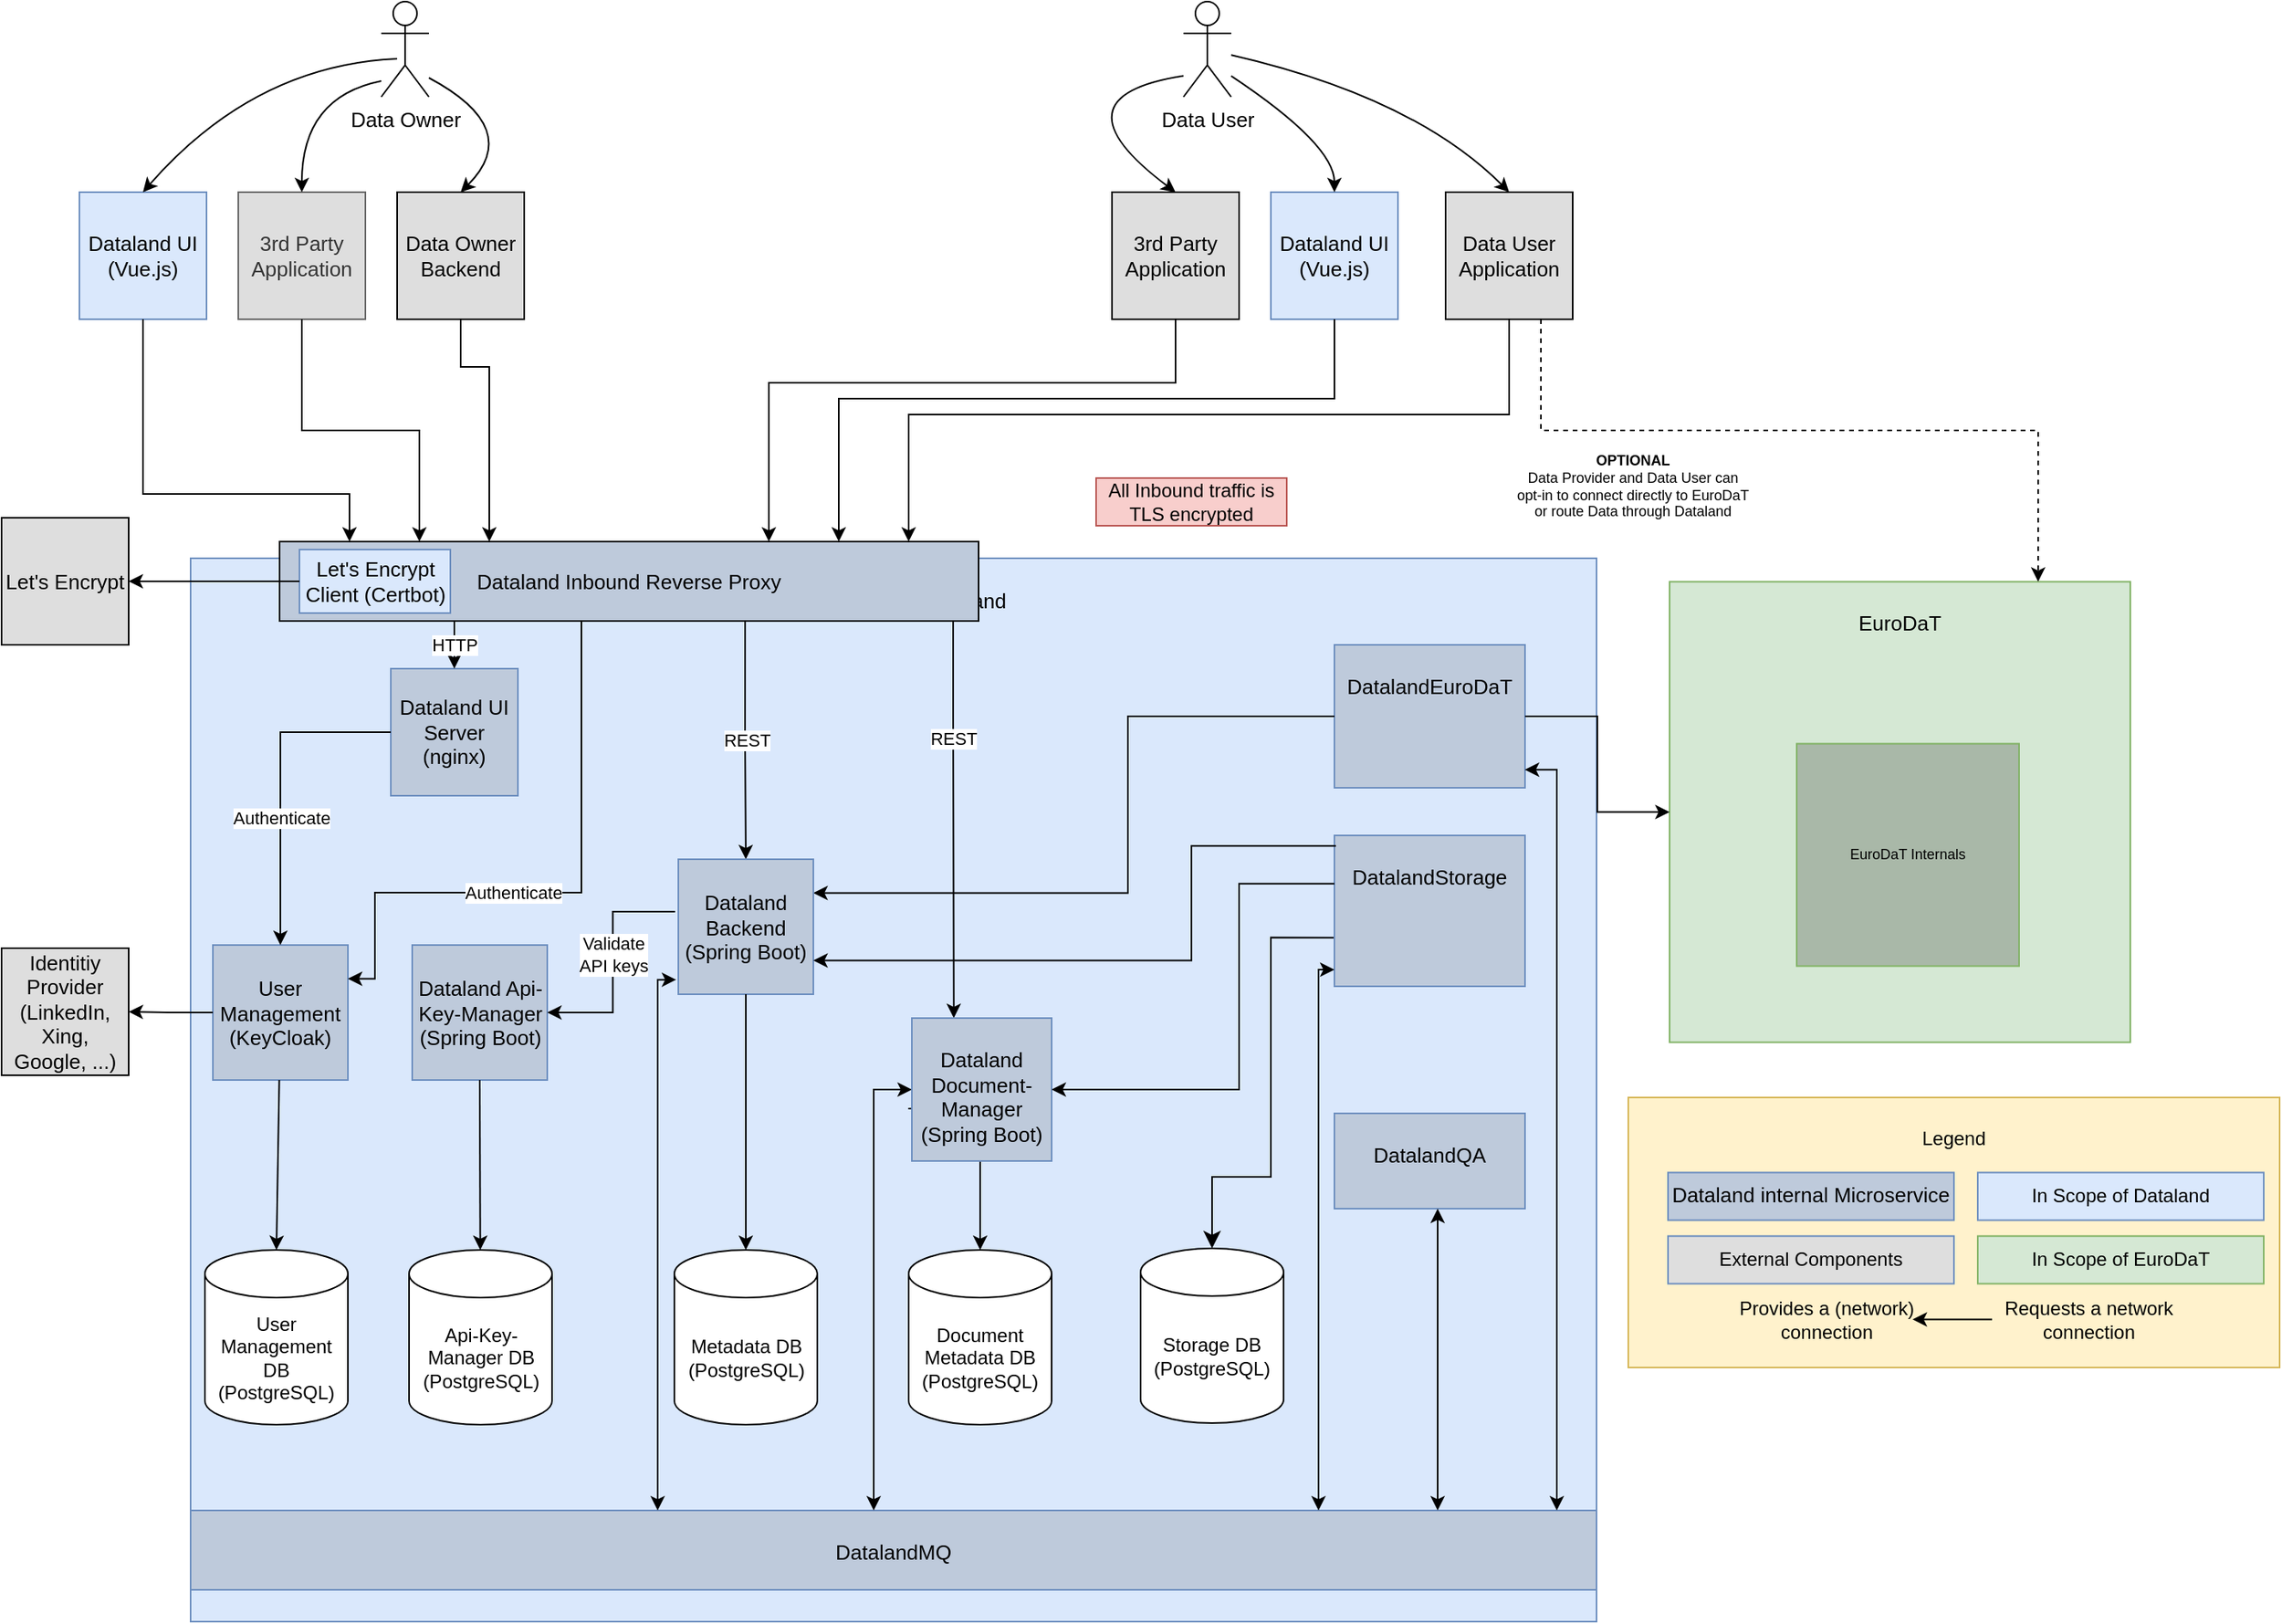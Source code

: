 <mxfile version="20.8.13" type="device"><diagram id="EgJ7EEfOsz50NrqOtSAN" name="Page-1"><mxGraphModel dx="1530" dy="922" grid="1" gridSize="10" guides="1" tooltips="1" connect="1" arrows="1" fold="1" page="1" pageScale="1" pageWidth="1654" pageHeight="1169" math="0" shadow="0"><root><mxCell id="0"/><mxCell id="1" parent="0"/><mxCell id="qYgubVpo4Vi_oRc76slj-7" value="Dataland" style="whiteSpace=wrap;html=1;fontSize=13;points=[[0,0,0,0,0],[0,0.25,0,0,0],[0,0.5,0,0,0],[0,0.75,0,0,0],[0,1,0,0,0],[0.1,0,0,0,0],[0.2,0,0,0,0],[0.25,1,0,0,0],[0.3,0,0,0,0],[0.4,0,0,0,0],[0.5,0,0,0,0],[0.5,1,0,0,0],[0.6,0,0,0,0],[0.7,0,0,0,0],[0.75,1,0,0,0],[0.8,0,0,0,0],[0.9,0,0,0,0],[1,0,0,0,0],[1,0.25,0,0,0],[1,0.5,0,0,0],[1,0.75,0,0,0],[1,1,0,0,0]];verticalAlign=top;spacingTop=12;fillColor=#dae8fc;strokeColor=#6c8ebf;imageAspect=0;spacingLeft=90;" parent="1" vertex="1"><mxGeometry x="200" y="360.5" width="885" height="669.5" as="geometry"/></mxCell><mxCell id="zA1G0P91OJ-XDcVy-FAF-19" value="&lt;span style=&quot;font-size: 13px&quot;&gt;Dataland Inbound Reverse Proxy&lt;/span&gt;" style="rounded=0;whiteSpace=wrap;html=1;fillColor=#BECADB;points=[[0,0,0,0,0],[0,0.25,0,0,0],[0,0.5,0,0,0],[0,0.75,0,0,0],[0,1,0,0,0],[0.1,0,0,0,0],[0.2,0,0,0,0],[0.25,1,0,0,0],[0.3,0,0,0,0],[0.4,0,0,0,0],[0.5,0,0,0,0],[0.5,1,0,0,0],[0.6,0,0,0,0],[0.7,0,0,0,0],[0.75,1,0,0,0],[0.8,0,0,0,0],[0.9,0,0,0,0],[1,0,0,0,0],[1,0.25,0,0,0],[1,0.5,0,0,0],[1,0.75,0,0,0],[1,1,0,0,0]];" parent="1" vertex="1"><mxGeometry x="256" y="350" width="440" height="50" as="geometry"/></mxCell><mxCell id="qYgubVpo4Vi_oRc76slj-55" value="EuroDaT" style="whiteSpace=wrap;html=1;aspect=fixed;fontSize=13;points=[[0,0,0,0,0],[0,0.25,0,0,0],[0,0.5,0,0,0],[0,0.75,0,0,0],[0,1,0,0,0],[0.1,0,0,0,0],[0.2,0,0,0,0],[0.25,1,0,0,0],[0.3,0,0,0,0],[0.4,0,0,0,0],[0.5,0,0,0,0],[0.5,1,0,0,0],[0.6,0,0,0,0],[0.7,0,0,0,0],[0.75,1,0,0,0],[0.8,0,0,0,0],[0.9,0,0,0,0],[1,0,0,0,0],[1,0.25,0,0,0],[1,0.5,0,0,0],[1,0.75,0,0,0],[1,1,0,0,0]];verticalAlign=top;spacingTop=12;fillColor=#d5e8d4;strokeColor=#82b366;" parent="1" vertex="1"><mxGeometry x="1131" y="375.25" width="290" height="290" as="geometry"/></mxCell><mxCell id="qYgubVpo4Vi_oRc76slj-3" value="Data Owner" style="shape=umlActor;verticalLabelPosition=bottom;verticalAlign=top;html=1;outlineConnect=0;fontSize=13;points=[[0,0.4,0,0,0],[0,0.6,0,0,0],[0,0.8,0,0,0],[0,1,0,0,0],[0.27,0.1,0,0,0],[0.5,0,0,0,0],[0.5,0.5,0,0,0],[0.77,0.1,0,0,0],[1,0.4,0,0,0],[1,0.6,0,0,0],[1,0.8,0,0,0],[1,1,0,0,0]];" parent="1" vertex="1"><mxGeometry x="320" y="10" width="30" height="60" as="geometry"/></mxCell><mxCell id="qYgubVpo4Vi_oRc76slj-8" value="Dataland UI&lt;br&gt;(Vue.js)" style="whiteSpace=wrap;html=1;aspect=fixed;fontSize=13;fillColor=#dae8fc;strokeColor=#6c8ebf;" parent="1" vertex="1"><mxGeometry x="130" y="130" width="80" height="80" as="geometry"/></mxCell><mxCell id="qYgubVpo4Vi_oRc76slj-9" value="3rd Party Application" style="whiteSpace=wrap;html=1;aspect=fixed;fontSize=13;fillColor=#DEDEDE;fontColor=#333333;strokeColor=#666666;" parent="1" vertex="1"><mxGeometry x="230" y="130" width="80" height="80" as="geometry"/></mxCell><mxCell id="qYgubVpo4Vi_oRc76slj-11" value="3rd Party Application" style="whiteSpace=wrap;html=1;aspect=fixed;fontSize=13;fillColor=#DEDEDE;" parent="1" vertex="1"><mxGeometry x="780" y="130" width="80" height="80" as="geometry"/></mxCell><mxCell id="qYgubVpo4Vi_oRc76slj-12" value="Dataland UI&lt;br&gt;(Vue.js)" style="whiteSpace=wrap;html=1;aspect=fixed;fontSize=13;fillColor=#dae8fc;strokeColor=#6c8ebf;" parent="1" vertex="1"><mxGeometry x="880" y="130" width="80" height="80" as="geometry"/></mxCell><mxCell id="qYgubVpo4Vi_oRc76slj-13" value="Data Owner Backend" style="whiteSpace=wrap;html=1;aspect=fixed;fontSize=13;fillColor=#DEDEDE;" parent="1" vertex="1"><mxGeometry x="330" y="130" width="80" height="80" as="geometry"/></mxCell><mxCell id="qYgubVpo4Vi_oRc76slj-14" value="Data User Application" style="whiteSpace=wrap;html=1;aspect=fixed;fontSize=13;fillColor=#DEDEDE;" parent="1" vertex="1"><mxGeometry x="990" y="130" width="80" height="80" as="geometry"/></mxCell><mxCell id="qYgubVpo4Vi_oRc76slj-16" value="" style="curved=1;endArrow=classic;html=1;rounded=0;fontSize=13;entryX=0.5;entryY=0;entryDx=0;entryDy=0;exitX=1;exitY=0.8;exitDx=0;exitDy=0;exitPerimeter=0;" parent="1" source="qYgubVpo4Vi_oRc76slj-3" target="qYgubVpo4Vi_oRc76slj-13" edge="1"><mxGeometry width="50" height="50" relative="1" as="geometry"><mxPoint x="360" y="34" as="sourcePoint"/><mxPoint x="470" y="15" as="targetPoint"/><Array as="points"><mxPoint x="410" y="90"/></Array></mxGeometry></mxCell><mxCell id="qYgubVpo4Vi_oRc76slj-19" value="" style="curved=1;endArrow=classic;html=1;rounded=0;fontSize=13;entryX=0.5;entryY=0;entryDx=0;entryDy=0;exitX=0;exitY=0.6;exitDx=0;exitDy=0;exitPerimeter=0;" parent="1" target="qYgubVpo4Vi_oRc76slj-8" edge="1"><mxGeometry width="50" height="50" relative="1" as="geometry"><mxPoint x="330" y="46.0" as="sourcePoint"/><mxPoint x="220" y="110" as="targetPoint"/><Array as="points"><mxPoint x="240" y="50"/></Array></mxGeometry></mxCell><mxCell id="qYgubVpo4Vi_oRc76slj-20" value="" style="curved=1;endArrow=classic;html=1;rounded=0;fontSize=13;entryX=0.5;entryY=0;entryDx=0;entryDy=0;" parent="1" target="qYgubVpo4Vi_oRc76slj-9" edge="1"><mxGeometry width="50" height="50" relative="1" as="geometry"><mxPoint x="320" y="60" as="sourcePoint"/><mxPoint x="180" y="140" as="targetPoint"/><Array as="points"><mxPoint x="270" y="70"/></Array></mxGeometry></mxCell><mxCell id="qYgubVpo4Vi_oRc76slj-23" value="" style="edgeStyle=elbowEdgeStyle;elbow=vertical;endArrow=classic;html=1;rounded=0;fontSize=13;exitX=0.5;exitY=1;exitDx=0;exitDy=0;entryX=0.1;entryY=0;entryDx=0;entryDy=0;entryPerimeter=0;startArrow=none;startFill=0;endFill=1;" parent="1" source="qYgubVpo4Vi_oRc76slj-8" target="zA1G0P91OJ-XDcVy-FAF-19" edge="1"><mxGeometry width="50" height="50" relative="1" as="geometry"><mxPoint x="630" y="590" as="sourcePoint"/><mxPoint x="680" y="540" as="targetPoint"/><Array as="points"><mxPoint x="320" y="320"/></Array></mxGeometry></mxCell><mxCell id="qYgubVpo4Vi_oRc76slj-24" value="" style="edgeStyle=elbowEdgeStyle;elbow=vertical;endArrow=classic;html=1;rounded=0;fontSize=13;exitX=0.5;exitY=1;exitDx=0;exitDy=0;entryX=0.2;entryY=0;entryDx=0;entryDy=0;entryPerimeter=0;" parent="1" source="qYgubVpo4Vi_oRc76slj-9" target="zA1G0P91OJ-XDcVy-FAF-19" edge="1"><mxGeometry width="50" height="50" relative="1" as="geometry"><mxPoint x="180" y="220" as="sourcePoint"/><mxPoint x="396" y="320" as="targetPoint"/><Array as="points"><mxPoint x="400" y="280"/></Array></mxGeometry></mxCell><mxCell id="qYgubVpo4Vi_oRc76slj-26" value="" style="edgeStyle=elbowEdgeStyle;elbow=vertical;endArrow=classic;html=1;rounded=0;fontSize=13;exitX=0.5;exitY=1;exitDx=0;exitDy=0;entryX=0.3;entryY=0;entryDx=0;entryDy=0;entryPerimeter=0;" parent="1" source="qYgubVpo4Vi_oRc76slj-13" target="zA1G0P91OJ-XDcVy-FAF-19" edge="1"><mxGeometry width="50" height="50" relative="1" as="geometry"><mxPoint x="420" y="220" as="sourcePoint"/><mxPoint x="530" y="330" as="targetPoint"/><Array as="points"><mxPoint x="450" y="240"/></Array></mxGeometry></mxCell><mxCell id="qYgubVpo4Vi_oRc76slj-27" value="" style="edgeStyle=elbowEdgeStyle;elbow=vertical;endArrow=classic;html=1;rounded=0;fontSize=13;exitX=0.5;exitY=1;exitDx=0;exitDy=0;entryX=0.7;entryY=0;entryDx=0;entryDy=0;entryPerimeter=0;" parent="1" source="qYgubVpo4Vi_oRc76slj-11" target="zA1G0P91OJ-XDcVy-FAF-19" edge="1"><mxGeometry width="50" height="50" relative="1" as="geometry"><mxPoint x="734" y="220" as="sourcePoint"/><mxPoint x="629" y="350" as="targetPoint"/><Array as="points"><mxPoint x="654" y="250"/></Array></mxGeometry></mxCell><mxCell id="qYgubVpo4Vi_oRc76slj-28" value="" style="edgeStyle=elbowEdgeStyle;elbow=vertical;endArrow=classic;html=1;rounded=0;fontSize=13;exitX=0.5;exitY=1;exitDx=0;exitDy=0;entryX=0.8;entryY=0;entryDx=0;entryDy=0;entryPerimeter=0;" parent="1" source="qYgubVpo4Vi_oRc76slj-12" target="zA1G0P91OJ-XDcVy-FAF-19" edge="1"><mxGeometry width="50" height="50" relative="1" as="geometry"><mxPoint x="740" y="220" as="sourcePoint"/><mxPoint x="616" y="370" as="targetPoint"/><Array as="points"><mxPoint x="664" y="260"/></Array></mxGeometry></mxCell><mxCell id="qYgubVpo4Vi_oRc76slj-29" value="" style="edgeStyle=elbowEdgeStyle;elbow=vertical;endArrow=classic;html=1;rounded=0;fontSize=13;exitX=0.5;exitY=1;exitDx=0;exitDy=0;entryX=0.9;entryY=0;entryDx=0;entryDy=0;entryPerimeter=0;" parent="1" source="qYgubVpo4Vi_oRc76slj-14" target="zA1G0P91OJ-XDcVy-FAF-19" edge="1"><mxGeometry width="50" height="50" relative="1" as="geometry"><mxPoint x="860" y="220" as="sourcePoint"/><mxPoint x="644" y="370" as="targetPoint"/><Array as="points"><mxPoint x="674" y="270"/></Array></mxGeometry></mxCell><mxCell id="qYgubVpo4Vi_oRc76slj-30" value="" style="curved=1;endArrow=classic;html=1;rounded=0;fontSize=13;entryX=0.5;entryY=0;entryDx=0;entryDy=0;exitX=1;exitY=0.56;exitDx=0;exitDy=0;exitPerimeter=0;" parent="1" source="qYgubVpo4Vi_oRc76slj-32" target="qYgubVpo4Vi_oRc76slj-14" edge="1"><mxGeometry width="50" height="50" relative="1" as="geometry"><mxPoint x="865" y="43.6" as="sourcePoint"/><mxPoint x="1055" y="147.93" as="targetPoint"/><Array as="points"><mxPoint x="970" y="70"/></Array></mxGeometry></mxCell><mxCell id="qYgubVpo4Vi_oRc76slj-32" value="Data User" style="shape=umlActor;verticalLabelPosition=bottom;verticalAlign=top;html=1;outlineConnect=0;fontSize=13;points=[[0,0.33,0,0,0],[0,0.56,0,0,0],[0,0.78,0,0,0],[0,1,0,0,0],[0.27,0.1,0,0,0],[0.5,0,0,0,0],[0.5,0.5,0,0,0],[0.77,0.1,0,0,0],[1,0.33,0,0,0],[1,0.56,0,0,0],[1,0.78,0,0,0],[1,1,0,0,0]];" parent="1" vertex="1"><mxGeometry x="825" y="10" width="30" height="60" as="geometry"/></mxCell><mxCell id="qYgubVpo4Vi_oRc76slj-35" value="" style="curved=1;endArrow=classic;html=1;rounded=0;fontSize=13;entryX=0.5;entryY=0;entryDx=0;entryDy=0;exitX=1;exitY=0.78;exitDx=0;exitDy=0;exitPerimeter=0;" parent="1" source="qYgubVpo4Vi_oRc76slj-32" target="qYgubVpo4Vi_oRc76slj-12" edge="1"><mxGeometry width="50" height="50" relative="1" as="geometry"><mxPoint x="865" y="56.8" as="sourcePoint"/><mxPoint x="980" y="140" as="targetPoint"/><Array as="points"><mxPoint x="920" y="100"/></Array></mxGeometry></mxCell><mxCell id="qYgubVpo4Vi_oRc76slj-36" value="" style="curved=1;endArrow=classic;html=1;rounded=0;fontSize=13;entryX=0.5;entryY=0;entryDx=0;entryDy=0;exitX=0;exitY=0.78;exitDx=0;exitDy=0;exitPerimeter=0;" parent="1" source="qYgubVpo4Vi_oRc76slj-32" target="qYgubVpo4Vi_oRc76slj-11" edge="1"><mxGeometry width="50" height="50" relative="1" as="geometry"><mxPoint x="780" y="50" as="sourcePoint"/><mxPoint x="860" y="140" as="targetPoint"/><Array as="points"><mxPoint x="740" y="70"/></Array></mxGeometry></mxCell><mxCell id="qYgubVpo4Vi_oRc76slj-45" value="Dataland UI&lt;br&gt;Server (nginx)" style="whiteSpace=wrap;html=1;aspect=fixed;fontSize=13;fillColor=#BECADB;strokeColor=#6c8ebf;" parent="1" vertex="1"><mxGeometry x="326" y="430" width="80" height="80" as="geometry"/></mxCell><mxCell id="qYgubVpo4Vi_oRc76slj-51" value="EuroDaT Internals" style="whiteSpace=wrap;html=1;aspect=fixed;fontSize=9;fillColor=#A9B8A8;strokeColor=#82b366;" parent="1" vertex="1"><mxGeometry x="1211" y="477.25" width="140" height="140" as="geometry"/></mxCell><mxCell id="qYgubVpo4Vi_oRc76slj-56" value="&lt;b&gt;OPTIONAL&lt;/b&gt;&lt;br&gt;Data Provider and Data User can opt-in to connect directly to EuroDaT or route Data through Dataland" style="text;html=1;strokeColor=none;fillColor=none;align=center;verticalAlign=middle;whiteSpace=wrap;rounded=0;fontSize=9;" parent="1" vertex="1"><mxGeometry x="1033" y="290" width="150" height="50" as="geometry"/></mxCell><mxCell id="qYgubVpo4Vi_oRc76slj-58" value="" style="edgeStyle=elbowEdgeStyle;elbow=vertical;endArrow=classic;html=1;rounded=0;fontSize=13;exitX=0.75;exitY=1;exitDx=0;exitDy=0;entryX=0.8;entryY=0;entryDx=0;entryDy=0;entryPerimeter=0;dashed=1;" parent="1" source="qYgubVpo4Vi_oRc76slj-14" target="qYgubVpo4Vi_oRc76slj-55" edge="1"><mxGeometry width="50" height="50" relative="1" as="geometry"><mxPoint x="980" y="220" as="sourcePoint"/><mxPoint x="1040" y="320" as="targetPoint"/><Array as="points"><mxPoint x="1020" y="280"/></Array></mxGeometry></mxCell><mxCell id="mH02m_fli5AvtXu53zwJ-12" value="User Management (KeyCloak)" style="whiteSpace=wrap;html=1;aspect=fixed;fontSize=13;fillColor=#BECADB;strokeColor=#6c8ebf;" parent="1" vertex="1"><mxGeometry x="214" y="604" width="85" height="85" as="geometry"/></mxCell><mxCell id="mH02m_fli5AvtXu53zwJ-16" value="Identitiy Provider (LinkedIn, Xing, Google, ...)" style="whiteSpace=wrap;html=1;aspect=fixed;fontSize=13;fillColor=#DEDEDE;" parent="1" vertex="1"><mxGeometry x="81" y="606" width="80" height="80" as="geometry"/></mxCell><mxCell id="mH02m_fli5AvtXu53zwJ-17" value="" style="endArrow=classic;html=1;rounded=0;entryX=1;entryY=0.5;entryDx=0;entryDy=0;edgeStyle=orthogonalEdgeStyle;exitX=0;exitY=0.5;exitDx=0;exitDy=0;" parent="1" source="mH02m_fli5AvtXu53zwJ-12" target="mH02m_fli5AvtXu53zwJ-16" edge="1"><mxGeometry width="50" height="50" relative="1" as="geometry"><mxPoint x="220" y="590" as="sourcePoint"/><mxPoint x="930" y="480" as="targetPoint"/></mxGeometry></mxCell><mxCell id="zA1G0P91OJ-XDcVy-FAF-11" value="REST" style="edgeStyle=orthogonalEdgeStyle;rounded=0;orthogonalLoop=1;jettySize=auto;html=1;strokeColor=default;entryX=0.5;entryY=0;entryDx=0;entryDy=0;exitX=0.666;exitY=1;exitDx=0;exitDy=0;exitPerimeter=0;" parent="1" source="zA1G0P91OJ-XDcVy-FAF-19" target="DR9oJObhZ_k65tFKSHen-2" edge="1"><mxGeometry relative="1" as="geometry"><mxPoint x="544.88" y="401" as="sourcePoint"/><mxPoint x="547" y="550" as="targetPoint"/><Array as="points"/></mxGeometry></mxCell><mxCell id="Ohn2PbvtHQVJ30cd-kOk-3" value="DatalandEuroDaT" style="whiteSpace=wrap;html=1;fontSize=13;points=[[0,0,0,0,0],[0,0.25,0,0,0],[0,0.5,0,0,0],[0,0.75,0,0,0],[0,1,0,0,0],[0.1,0,0,0,0],[0.2,0,0,0,0],[0.25,1,0,0,0],[0.3,0,0,0,0],[0.4,0,0,0,0],[0.5,0,0,0,0],[0.5,1,0,0,0],[0.6,0,0,0,0],[0.7,0,0,0,0],[0.75,1,0,0,0],[0.8,0,0,0,0],[0.9,0,0,0,0],[1,0,0,0,0],[1,0.25,0,0,0],[1,0.5,0,0,0],[1,0.75,0,0,0],[1,1,0,0,0]];verticalAlign=top;spacingTop=12;fillColor=#BECADB;strokeColor=#6c8ebf;imageAspect=0;" parent="1" vertex="1"><mxGeometry x="920" y="415" width="120" height="90" as="geometry"/></mxCell><mxCell id="zA1G0P91OJ-XDcVy-FAF-14" value="HTTP" style="edgeStyle=orthogonalEdgeStyle;rounded=0;orthogonalLoop=1;jettySize=auto;html=1;strokeColor=default;exitX=0.25;exitY=1;exitDx=0;exitDy=0;exitPerimeter=0;" parent="1" source="zA1G0P91OJ-XDcVy-FAF-19" target="qYgubVpo4Vi_oRc76slj-45" edge="1"><mxGeometry relative="1" as="geometry"><mxPoint x="396" y="460" as="sourcePoint"/></mxGeometry></mxCell><mxCell id="Ohn2PbvtHQVJ30cd-kOk-7" value="" style="edgeStyle=elbowEdgeStyle;elbow=horizontal;endArrow=none;html=1;rounded=0;fontSize=14;exitX=1;exitY=0.25;exitDx=0;exitDy=0;startArrow=classic;startFill=1;endFill=0;entryX=0;entryY=0.5;entryDx=0;entryDy=0;entryPerimeter=0;" parent="1" source="DR9oJObhZ_k65tFKSHen-2" target="Ohn2PbvtHQVJ30cd-kOk-3" edge="1"><mxGeometry width="50" height="50" relative="1" as="geometry"><mxPoint x="647" y="595" as="sourcePoint"/><mxPoint x="860" y="580" as="targetPoint"/><Array as="points"><mxPoint x="790" y="500"/><mxPoint x="610" y="550"/><mxPoint x="860" y="571"/></Array></mxGeometry></mxCell><mxCell id="gFxyuHnfqXO-C7nRIjgv-3" value="" style="group" parent="1" vertex="1" connectable="0"><mxGeometry x="937" y="700" width="410" height="170" as="geometry"/></mxCell><mxCell id="mH02m_fli5AvtXu53zwJ-22" value="Legend" style="rounded=0;whiteSpace=wrap;html=1;fillColor=#fff2cc;gradientDirection=north;verticalAlign=top;spacingTop=12;strokeColor=#d6b656;" parent="gFxyuHnfqXO-C7nRIjgv-3" vertex="1"><mxGeometry x="168" width="410" height="170" as="geometry"/></mxCell><mxCell id="mH02m_fli5AvtXu53zwJ-26" value="" style="group" parent="gFxyuHnfqXO-C7nRIjgv-3" vertex="1" connectable="0"><mxGeometry x="233" y="124.75" width="280" height="30" as="geometry"/></mxCell><mxCell id="mH02m_fli5AvtXu53zwJ-9" value="" style="endArrow=classic;html=1;rounded=0;" parent="mH02m_fli5AvtXu53zwJ-26" edge="1"><mxGeometry width="50" height="50" relative="1" as="geometry"><mxPoint x="164" y="15" as="sourcePoint"/><mxPoint x="114" y="15.0" as="targetPoint"/></mxGeometry></mxCell><mxCell id="mH02m_fli5AvtXu53zwJ-10" value="Provides a (network) connection" style="text;html=1;strokeColor=none;fillColor=none;align=center;verticalAlign=middle;whiteSpace=wrap;rounded=0;" parent="mH02m_fli5AvtXu53zwJ-26" vertex="1"><mxGeometry width="120" height="30" as="geometry"/></mxCell><mxCell id="mH02m_fli5AvtXu53zwJ-11" value="Requests a network connection" style="text;html=1;strokeColor=none;fillColor=none;align=center;verticalAlign=middle;whiteSpace=wrap;rounded=0;" parent="mH02m_fli5AvtXu53zwJ-26" vertex="1"><mxGeometry x="170" width="110" height="30" as="geometry"/></mxCell><mxCell id="mH02m_fli5AvtXu53zwJ-27" value="In Scope of Dataland" style="rounded=0;whiteSpace=wrap;html=1;fillColor=#dae8fc;gradientDirection=north;strokeColor=#6c8ebf;" parent="gFxyuHnfqXO-C7nRIjgv-3" vertex="1"><mxGeometry x="388" y="47.25" width="180" height="30" as="geometry"/></mxCell><mxCell id="mH02m_fli5AvtXu53zwJ-28" value="In Scope of EuroDaT" style="rounded=0;whiteSpace=wrap;html=1;fillColor=#d5e8d4;gradientDirection=north;strokeColor=#82b366;" parent="gFxyuHnfqXO-C7nRIjgv-3" vertex="1"><mxGeometry x="388" y="87.25" width="180" height="30" as="geometry"/></mxCell><mxCell id="mH02m_fli5AvtXu53zwJ-29" value="External Components" style="rounded=0;whiteSpace=wrap;html=1;fillColor=#DEDEDE;gradientDirection=north;strokeColor=#6c8ebf;" parent="gFxyuHnfqXO-C7nRIjgv-3" vertex="1"><mxGeometry x="193" y="87.25" width="180" height="30" as="geometry"/></mxCell><mxCell id="gFxyuHnfqXO-C7nRIjgv-1" value="Dataland internal Microservice" style="whiteSpace=wrap;html=1;fontSize=13;points=[[0,0,0,0,0],[0,0.25,0,0,0],[0,0.5,0,0,0],[0,0.75,0,0,0],[0,1,0,0,0],[0.1,0,0,0,0],[0.2,0,0,0,0],[0.25,1,0,0,0],[0.3,0,0,0,0],[0.4,0,0,0,0],[0.5,0,0,0,0],[0.5,1,0,0,0],[0.6,0,0,0,0],[0.7,0,0,0,0],[0.75,1,0,0,0],[0.8,0,0,0,0],[0.9,0,0,0,0],[1,0,0,0,0],[1,0.25,0,0,0],[1,0.5,0,0,0],[1,0.75,0,0,0],[1,1,0,0,0]];verticalAlign=top;spacingTop=0;fillColor=#BECADB;strokeColor=#6c8ebf;imageAspect=0;" parent="gFxyuHnfqXO-C7nRIjgv-3" vertex="1"><mxGeometry x="193" y="47.25" width="180" height="30" as="geometry"/></mxCell><mxCell id="6PYsqiufvhZ7fBHrDK44-1" value="Let's Encrypt Client (Certbot)" style="whiteSpace=wrap;html=1;fontSize=13;fillColor=#dae8fc;strokeColor=#6c8ebf;" parent="1" vertex="1"><mxGeometry x="268.5" y="355" width="95" height="40" as="geometry"/></mxCell><mxCell id="6PYsqiufvhZ7fBHrDK44-3" value="Let's Encrypt" style="whiteSpace=wrap;html=1;aspect=fixed;fontSize=13;fillColor=#DEDEDE;" parent="1" vertex="1"><mxGeometry x="81" y="335" width="80" height="80" as="geometry"/></mxCell><mxCell id="6PYsqiufvhZ7fBHrDK44-4" value="" style="endArrow=classic;html=1;rounded=0;entryX=1;entryY=0.5;entryDx=0;entryDy=0;exitX=0;exitY=0.5;exitDx=0;exitDy=0;" parent="1" source="6PYsqiufvhZ7fBHrDK44-1" target="6PYsqiufvhZ7fBHrDK44-3" edge="1"><mxGeometry width="50" height="50" relative="1" as="geometry"><mxPoint x="330" y="900" as="sourcePoint"/><mxPoint x="380" y="850" as="targetPoint"/><Array as="points"/></mxGeometry></mxCell><mxCell id="6PYsqiufvhZ7fBHrDK44-7" value="All Inbound traffic is TLS encrypted" style="text;html=1;strokeColor=#b85450;fillColor=#f8cecc;align=center;verticalAlign=middle;whiteSpace=wrap;rounded=0;" parent="1" vertex="1"><mxGeometry x="770" y="310" width="120" height="30" as="geometry"/></mxCell><mxCell id="y_uC0qE6L70KLA-_5PZM-6" value="" style="endArrow=classic;html=1;rounded=0;entryX=0.5;entryY=0;entryDx=0;entryDy=0;entryPerimeter=0;" parent="1" source="mH02m_fli5AvtXu53zwJ-12" target="DR9oJObhZ_k65tFKSHen-3" edge="1"><mxGeometry width="50" height="50" relative="1" as="geometry"><mxPoint x="244" y="640" as="sourcePoint"/><mxPoint x="254" y="670" as="targetPoint"/></mxGeometry></mxCell><mxCell id="DR9oJObhZ_k65tFKSHen-1" value="&lt;div&gt;Dataland Api-Key-Manager&lt;/div&gt;&lt;div&gt;(Spring Boot)&lt;br&gt;&lt;/div&gt;" style="whiteSpace=wrap;html=1;aspect=fixed;fontSize=13;fillColor=#BECADB;strokeColor=#6c8ebf;" parent="1" vertex="1"><mxGeometry x="339.5" y="604" width="85" height="85" as="geometry"/></mxCell><mxCell id="DR9oJObhZ_k65tFKSHen-2" value="Dataland Backend (Spring Boot)" style="whiteSpace=wrap;html=1;aspect=fixed;fontSize=13;fillColor=#BECADB;strokeColor=#6c8ebf;" parent="1" vertex="1"><mxGeometry x="507" y="550" width="85" height="85" as="geometry"/></mxCell><mxCell id="DR9oJObhZ_k65tFKSHen-3" value="User Management DB&lt;br&gt;&lt;div&gt;(PostgreSQL)&lt;/div&gt;" style="shape=cylinder3;whiteSpace=wrap;html=1;boundedLbl=1;backgroundOutline=1;size=15;" parent="1" vertex="1"><mxGeometry x="209" y="796" width="90" height="110" as="geometry"/></mxCell><mxCell id="DR9oJObhZ_k65tFKSHen-5" value="Metadata DB (PostgreSQL)" style="shape=cylinder3;whiteSpace=wrap;html=1;boundedLbl=1;backgroundOutline=1;size=15;" parent="1" vertex="1"><mxGeometry x="504.5" y="796" width="90" height="110" as="geometry"/></mxCell><mxCell id="DR9oJObhZ_k65tFKSHen-8" value="" style="endArrow=classic;html=1;rounded=0;exitX=0.5;exitY=1;exitDx=0;exitDy=0;" parent="1" source="DR9oJObhZ_k65tFKSHen-2" target="DR9oJObhZ_k65tFKSHen-5" edge="1"><mxGeometry width="50" height="50" relative="1" as="geometry"><mxPoint x="404" y="645" as="sourcePoint"/><mxPoint x="404" y="685" as="targetPoint"/></mxGeometry></mxCell><mxCell id="DR9oJObhZ_k65tFKSHen-9" value="Api-Key-Manager DB (PostgreSQL)" style="shape=cylinder3;whiteSpace=wrap;html=1;boundedLbl=1;backgroundOutline=1;size=15;" parent="1" vertex="1"><mxGeometry x="337.5" y="796" width="90" height="110" as="geometry"/></mxCell><mxCell id="DR9oJObhZ_k65tFKSHen-10" value="" style="endArrow=classic;html=1;rounded=0;exitX=0.5;exitY=1;exitDx=0;exitDy=0;" parent="1" source="DR9oJObhZ_k65tFKSHen-1" target="DR9oJObhZ_k65tFKSHen-9" edge="1"><mxGeometry width="50" height="50" relative="1" as="geometry"><mxPoint x="454.5" y="673" as="sourcePoint"/><mxPoint x="454.5" y="713" as="targetPoint"/></mxGeometry></mxCell><mxCell id="DR9oJObhZ_k65tFKSHen-16" value="Authenticate" style="edgeStyle=orthogonalEdgeStyle;rounded=0;orthogonalLoop=1;jettySize=auto;html=1;strokeColor=default;exitX=0;exitY=0.5;exitDx=0;exitDy=0;" parent="1" source="qYgubVpo4Vi_oRc76slj-45" target="mH02m_fli5AvtXu53zwJ-12" edge="1"><mxGeometry x="0.216" relative="1" as="geometry"><mxPoint x="541.88" y="411" as="sourcePoint"/><mxPoint x="543.5" y="560" as="targetPoint"/><mxPoint as="offset"/></mxGeometry></mxCell><mxCell id="DR9oJObhZ_k65tFKSHen-17" value="Authenticate" style="edgeStyle=orthogonalEdgeStyle;rounded=0;orthogonalLoop=1;jettySize=auto;html=1;strokeColor=default;exitX=0.5;exitY=1;exitDx=0;exitDy=0;entryX=1;entryY=0.25;entryDx=0;entryDy=0;exitPerimeter=0;" parent="1" source="zA1G0P91OJ-XDcVy-FAF-19" target="mH02m_fli5AvtXu53zwJ-12" edge="1"><mxGeometry x="0.216" relative="1" as="geometry"><mxPoint x="336" y="480" as="sourcePoint"/><mxPoint x="288.5" y="560" as="targetPoint"/><mxPoint as="offset"/><Array as="points"><mxPoint x="446" y="400"/><mxPoint x="446" y="571"/><mxPoint x="316" y="571"/><mxPoint x="316" y="625"/></Array></mxGeometry></mxCell><mxCell id="DR9oJObhZ_k65tFKSHen-19" value="Validate&lt;br&gt;&lt;div&gt;API keys&lt;/div&gt;" style="edgeStyle=orthogonalEdgeStyle;rounded=0;orthogonalLoop=1;jettySize=auto;html=1;strokeColor=default;exitX=-0.024;exitY=0.388;exitDx=0;exitDy=0;entryX=1;entryY=0.5;entryDx=0;entryDy=0;exitPerimeter=0;" parent="1" source="DR9oJObhZ_k65tFKSHen-2" target="DR9oJObhZ_k65tFKSHen-1" edge="1"><mxGeometry x="-0.081" relative="1" as="geometry"><mxPoint x="501" y="581.25" as="sourcePoint"/><mxPoint x="331" y="581.25" as="targetPoint"/><mxPoint as="offset"/></mxGeometry></mxCell><mxCell id="7kdBm1JOV7n9qNDvlcMK-1" value="DatalandStorage" style="whiteSpace=wrap;html=1;fontSize=13;points=[[0,0,0,0,0],[0,0.25,0,0,0],[0,0.5,0,0,0],[0,0.75,0,0,0],[0,1,0,0,0],[0.1,0,0,0,0],[0.2,0,0,0,0],[0.25,1,0,0,0],[0.3,0,0,0,0],[0.4,0,0,0,0],[0.5,0,0,0,0],[0.5,1,0,0,0],[0.6,0,0,0,0],[0.7,0,0,0,0],[0.75,1,0,0,0],[0.8,0,0,0,0],[0.9,0,0,0,0],[1,0,0,0,0],[1,0.25,0,0,0],[1,0.5,0,0,0],[1,0.75,0,0,0],[1,1,0,0,0]];verticalAlign=top;spacingTop=12;fillColor=#BECADB;strokeColor=#6c8ebf;imageAspect=0;" parent="1" vertex="1"><mxGeometry x="920" y="535" width="120" height="95" as="geometry"/></mxCell><mxCell id="7kdBm1JOV7n9qNDvlcMK-2" value="" style="edgeStyle=elbowEdgeStyle;elbow=horizontal;endArrow=none;html=1;rounded=0;fontSize=14;exitX=1;exitY=0.75;exitDx=0;exitDy=0;startArrow=classic;startFill=1;endFill=0;entryX=0.008;entryY=0.07;entryDx=0;entryDy=0;entryPerimeter=0;" parent="1" source="DR9oJObhZ_k65tFKSHen-2" target="7kdBm1JOV7n9qNDvlcMK-1" edge="1"><mxGeometry x="0.323" y="-3" width="50" height="50" relative="1" as="geometry"><mxPoint x="626" y="606.13" as="sourcePoint"/><mxPoint x="747" y="589.88" as="targetPoint"/><mxPoint x="-3" y="-3" as="offset"/><Array as="points"><mxPoint x="830" y="570"/></Array></mxGeometry></mxCell><mxCell id="7kdBm1JOV7n9qNDvlcMK-3" value="Storage DB (PostgreSQL)" style="shape=cylinder3;whiteSpace=wrap;html=1;boundedLbl=1;backgroundOutline=1;size=15;" parent="1" vertex="1"><mxGeometry x="798" y="795" width="90" height="110" as="geometry"/></mxCell><mxCell id="7kdBm1JOV7n9qNDvlcMK-7" value="DatalandMQ" style="whiteSpace=wrap;html=1;fontSize=13;points=[[0,0,0,0,0],[0,0.25,0,0,0],[0,0.5,0,0,0],[0,0.75,0,0,0],[0,1,0,0,0],[0.1,0,0,0,0],[0.2,0,0,0,0],[0.25,1,0,0,0],[0.3,0,0,0,0],[0.4,0,0,0,0],[0.5,0,0,0,0],[0.5,1,0,0,0],[0.6,0,0,0,0],[0.7,0,0,0,0],[0.75,1,0,0,0],[0.8,0,0,0,0],[0.9,0,0,0,0],[1,0,0,0,0],[1,0.25,0,0,0],[1,0.5,0,0,0],[1,0.75,0,0,0],[1,1,0,0,0]];verticalAlign=top;spacingTop=12;fillColor=#BECADB;strokeColor=#6c8ebf;imageAspect=0;" parent="1" vertex="1"><mxGeometry x="200" y="960" width="885" height="50" as="geometry"/></mxCell><mxCell id="7kdBm1JOV7n9qNDvlcMK-8" value="DatalandQA" style="whiteSpace=wrap;html=1;fontSize=13;points=[[0,0,0,0,0],[0,0.25,0,0,0],[0,0.5,0,0,0],[0,0.75,0,0,0],[0,1,0,0,0],[0.1,0,0,0,0],[0.2,0,0,0,0],[0.25,1,0,0,0],[0.3,0,0,0,0],[0.4,0,0,0,0],[0.5,0,0,0,0],[0.5,1,0,0,0],[0.6,0,0,0,0],[0.7,0,0,0,0],[0.75,1,0,0,0],[0.8,0,0,0,0],[0.9,0,0,0,0],[1,0,0,0,0],[1,0.25,0,0,0],[1,0.5,0,0,0],[1,0.75,0,0,0],[1,1,0,0,0]];verticalAlign=top;spacingTop=12;fillColor=#BECADB;strokeColor=#6c8ebf;imageAspect=0;" parent="1" vertex="1"><mxGeometry x="920" y="710" width="120" height="60" as="geometry"/></mxCell><mxCell id="7kdBm1JOV7n9qNDvlcMK-11" value="" style="edgeStyle=elbowEdgeStyle;elbow=horizontal;endArrow=classic;html=1;rounded=0;fontSize=14;startArrow=classic;startFill=1;endFill=1;exitX=0.9;exitY=0;exitDx=0;exitDy=0;exitPerimeter=0;" parent="1" edge="1"><mxGeometry width="50" height="50" relative="1" as="geometry"><mxPoint x="985" y="960" as="sourcePoint"/><mxPoint x="985" y="770" as="targetPoint"/><Array as="points"/></mxGeometry></mxCell><mxCell id="7kdBm1JOV7n9qNDvlcMK-12" value="" style="edgeStyle=elbowEdgeStyle;elbow=horizontal;endArrow=none;html=1;rounded=0;fontSize=14;exitX=0;exitY=0.5;exitDx=0;exitDy=0;startArrow=classic;startFill=1;endFill=0;exitPerimeter=0;" parent="1" source="qYgubVpo4Vi_oRc76slj-55" target="Ohn2PbvtHQVJ30cd-kOk-3" edge="1"><mxGeometry width="50" height="50" relative="1" as="geometry"><mxPoint x="840" y="689" as="sourcePoint"/><mxPoint x="1064" y="702.75" as="targetPoint"/></mxGeometry></mxCell><mxCell id="sB5eeleryVGSGp_KeWAm-1" value="" style="edgeStyle=elbowEdgeStyle;elbow=horizontal;endArrow=classic;html=1;rounded=0;fontSize=14;startArrow=classic;startFill=1;endFill=1;entryX=-0.016;entryY=0.892;entryDx=0;entryDy=0;entryPerimeter=0;" parent="1" target="DR9oJObhZ_k65tFKSHen-2" edge="1"><mxGeometry width="50" height="50" relative="1" as="geometry"><mxPoint x="494" y="960" as="sourcePoint"/><mxPoint x="511.935" y="625.995" as="targetPoint"/><Array as="points"><mxPoint x="494" y="680.94"/><mxPoint x="504" y="710.94"/><mxPoint x="494" y="800.94"/></Array></mxGeometry></mxCell><mxCell id="3SZXkXOq1pJlh3ODcpMn-4" value="" style="edgeStyle=elbowEdgeStyle;elbow=horizontal;endArrow=classic;html=1;rounded=0;fontSize=14;exitX=0.5;exitY=1;exitDx=0;exitDy=0;exitPerimeter=0;entryX=0.5;entryY=0;entryDx=0;entryDy=0;entryPerimeter=0;" edge="1" parent="1" source="3SZXkXOq1pJlh3ODcpMn-2" target="3SZXkXOq1pJlh3ODcpMn-6"><mxGeometry width="50" height="50" relative="1" as="geometry"><mxPoint x="652" y="730" as="sourcePoint"/><mxPoint x="650" y="780" as="targetPoint"/><Array as="points"><mxPoint x="697" y="780"/><mxPoint x="670" y="760"/><mxPoint x="730" y="610"/><mxPoint x="790" y="690"/></Array></mxGeometry></mxCell><mxCell id="3SZXkXOq1pJlh3ODcpMn-6" value="Document&lt;br&gt;Metadata DB (PostgreSQL)" style="shape=cylinder3;whiteSpace=wrap;html=1;boundedLbl=1;backgroundOutline=1;size=15;" vertex="1" parent="1"><mxGeometry x="652" y="796" width="90" height="110" as="geometry"/></mxCell><mxCell id="3SZXkXOq1pJlh3ODcpMn-10" value="" style="edgeStyle=elbowEdgeStyle;elbow=horizontal;endArrow=classic;html=1;rounded=0;fontSize=14;startArrow=classic;startFill=1;endFill=1;entryX=0;entryY=0.5;entryDx=0;entryDy=0;entryPerimeter=0;" edge="1" parent="1" source="7kdBm1JOV7n9qNDvlcMK-7" target="3SZXkXOq1pJlh3ODcpMn-2"><mxGeometry width="50" height="50" relative="1" as="geometry"><mxPoint x="700" y="530" as="sourcePoint"/><mxPoint x="665.34" y="635" as="targetPoint"/><Array as="points"><mxPoint x="630" y="780"/><mxPoint x="666" y="930"/></Array></mxGeometry></mxCell><mxCell id="3SZXkXOq1pJlh3ODcpMn-11" value="" style="edgeStyle=elbowEdgeStyle;elbow=horizontal;endArrow=classic;html=1;rounded=0;fontSize=14;startArrow=classic;startFill=1;endFill=1;exitX=0;exitY=0.89;exitDx=0;exitDy=0;exitPerimeter=0;" edge="1" parent="1" source="7kdBm1JOV7n9qNDvlcMK-1"><mxGeometry width="50" height="50" relative="1" as="geometry"><mxPoint x="940" y="630" as="sourcePoint"/><mxPoint x="910" y="960" as="targetPoint"/><Array as="points"><mxPoint x="910" y="710"/><mxPoint x="920" y="730"/><mxPoint x="930" y="660"/><mxPoint x="950" y="730"/><mxPoint x="920" y="610"/><mxPoint x="790" y="730"/><mxPoint x="920" y="530"/><mxPoint x="780" y="988"/><mxPoint x="830" y="928"/><mxPoint x="636" y="968"/></Array></mxGeometry></mxCell><mxCell id="3SZXkXOq1pJlh3ODcpMn-12" value="REST" style="edgeStyle=orthogonalEdgeStyle;rounded=0;orthogonalLoop=1;jettySize=auto;html=1;strokeColor=default;entryX=0.3;entryY=0;entryDx=0;entryDy=0;entryPerimeter=0;" edge="1" parent="1" source="zA1G0P91OJ-XDcVy-FAF-19" target="3SZXkXOq1pJlh3ODcpMn-2"><mxGeometry x="-0.404" relative="1" as="geometry"><mxPoint x="630.0" y="410.0" as="sourcePoint"/><mxPoint x="630.46" y="560" as="targetPoint"/><Array as="points"><mxPoint x="680" y="460"/><mxPoint x="680" y="460"/></Array><mxPoint as="offset"/></mxGeometry></mxCell><mxCell id="3SZXkXOq1pJlh3ODcpMn-13" value="" style="edgeStyle=elbowEdgeStyle;elbow=horizontal;endArrow=none;html=1;rounded=0;fontSize=14;startArrow=classic;startFill=1;endFill=0;exitX=1;exitY=0.5;exitDx=0;exitDy=0;exitPerimeter=0;entryX=-0.025;entryY=0.633;entryDx=0;entryDy=0;entryPerimeter=0;" edge="1" parent="1" target="3SZXkXOq1pJlh3ODcpMn-2"><mxGeometry x="0.323" y="-3" width="50" height="50" relative="1" as="geometry"><mxPoint x="696.0" y="699" as="sourcePoint"/><mxPoint x="797" y="643.987" as="targetPoint"/><mxPoint x="-3" y="-3" as="offset"/></mxGeometry></mxCell><mxCell id="3SZXkXOq1pJlh3ODcpMn-2" value="Dataland&lt;br&gt;Document-&lt;br&gt;Manager&lt;br&gt;(Spring Boot)" style="whiteSpace=wrap;html=1;fontSize=13;points=[[0,0,0,0,0],[0,0.25,0,0,0],[0,0.5,0,0,0],[0,0.75,0,0,0],[0,1,0,0,0],[0.1,0,0,0,0],[0.2,0,0,0,0],[0.25,1,0,0,0],[0.3,0,0,0,0],[0.4,0,0,0,0],[0.5,0,0,0,0],[0.5,1,0,0,0],[0.6,0,0,0,0],[0.7,0,0,0,0],[0.75,1,0,0,0],[0.8,0,0,0,0],[0.9,0,0,0,0],[1,0,0,0,0],[1,0.25,0,0,0],[1,0.5,0,0,0],[1,0.75,0,0,0],[1,1,0,0,0]];verticalAlign=top;spacingTop=12;fillColor=#BECADB;strokeColor=#6c8ebf;imageAspect=0;" vertex="1" parent="1"><mxGeometry x="654" y="650" width="88" height="90" as="geometry"/></mxCell><mxCell id="3SZXkXOq1pJlh3ODcpMn-14" value="" style="edgeStyle=elbowEdgeStyle;elbow=horizontal;endArrow=none;html=1;rounded=0;fontSize=14;exitX=1;exitY=0.5;exitDx=0;exitDy=0;startArrow=classic;startFill=1;endFill=0;entryX=0;entryY=0.32;entryDx=0;entryDy=0;entryPerimeter=0;exitPerimeter=0;" edge="1" parent="1" source="3SZXkXOq1pJlh3ODcpMn-2" target="7kdBm1JOV7n9qNDvlcMK-1"><mxGeometry x="0.323" y="-3" width="50" height="50" relative="1" as="geometry"><mxPoint x="602" y="623.75" as="sourcePoint"/><mxPoint x="811.32" y="623.943" as="targetPoint"/><mxPoint x="-3" y="-3" as="offset"/><Array as="points"><mxPoint x="860" y="650"/></Array></mxGeometry></mxCell><mxCell id="3SZXkXOq1pJlh3ODcpMn-17" value="" style="edgeStyle=elbowEdgeStyle;elbow=horizontal;endArrow=classic;html=1;rounded=0;fontSize=14;startArrow=classic;startFill=1;endFill=1;exitX=0.999;exitY=0.873;exitDx=0;exitDy=0;exitPerimeter=0;" edge="1" parent="1" source="Ohn2PbvtHQVJ30cd-kOk-3" target="7kdBm1JOV7n9qNDvlcMK-7"><mxGeometry width="50" height="50" relative="1" as="geometry"><mxPoint x="1070" y="566" as="sourcePoint"/><mxPoint x="1060" y="907" as="targetPoint"/><Array as="points"><mxPoint x="1060" y="657"/><mxPoint x="1070" y="677"/><mxPoint x="1080" y="607"/><mxPoint x="1100" y="677"/><mxPoint x="1070" y="557"/><mxPoint x="940" y="677"/><mxPoint x="1070" y="477"/><mxPoint x="930" y="935"/><mxPoint x="980" y="875"/><mxPoint x="786" y="915"/></Array></mxGeometry></mxCell><mxCell id="3SZXkXOq1pJlh3ODcpMn-31" value="" style="edgeStyle=segmentEdgeStyle;endArrow=classic;html=1;curved=0;rounded=0;endSize=8;startSize=8;entryX=0.5;entryY=0;entryDx=0;entryDy=0;entryPerimeter=0;exitX=-0.004;exitY=0.677;exitDx=0;exitDy=0;exitPerimeter=0;" edge="1" parent="1" source="7kdBm1JOV7n9qNDvlcMK-1" target="7kdBm1JOV7n9qNDvlcMK-3"><mxGeometry width="50" height="50" relative="1" as="geometry"><mxPoint x="910" y="600" as="sourcePoint"/><mxPoint x="825" y="710" as="targetPoint"/><Array as="points"><mxPoint x="880" y="599"/><mxPoint x="880" y="750"/><mxPoint x="843" y="750"/></Array></mxGeometry></mxCell></root></mxGraphModel></diagram></mxfile>